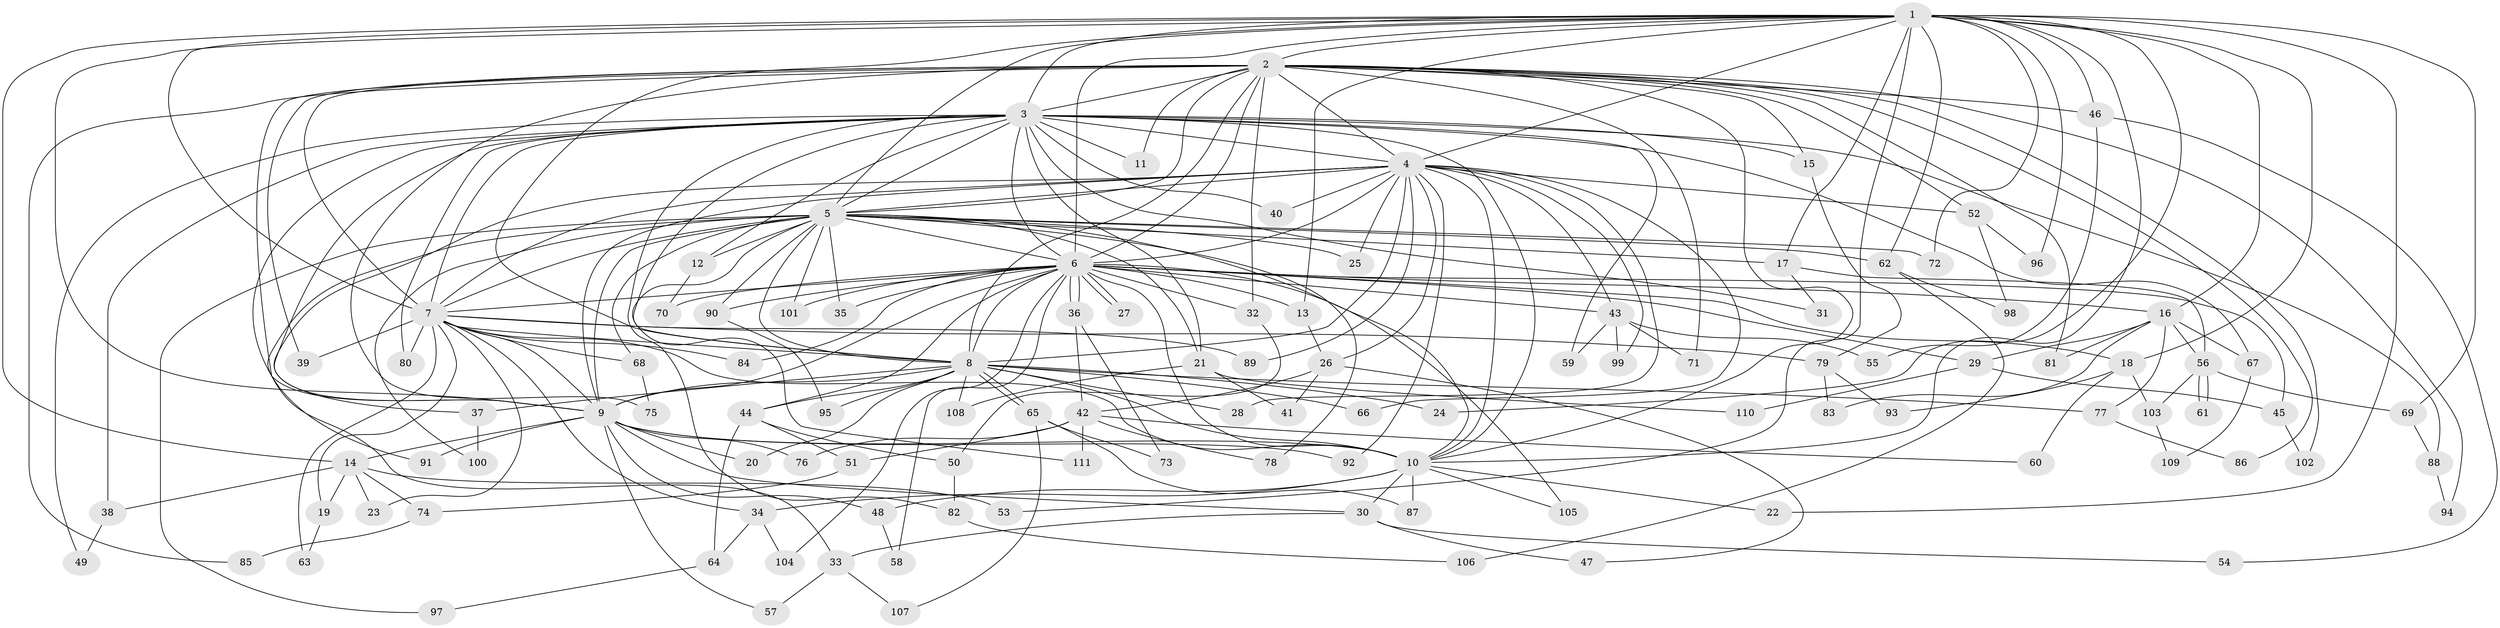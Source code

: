 // coarse degree distribution, {1: 0.42424242424242425, 2: 0.3939393939393939, 15: 0.030303030303030304, 3: 0.06060606060606061, 17: 0.030303030303030304, 19: 0.030303030303030304, 5: 0.030303030303030304}
// Generated by graph-tools (version 1.1) at 2025/49/03/04/25 21:49:27]
// undirected, 111 vertices, 247 edges
graph export_dot {
graph [start="1"]
  node [color=gray90,style=filled];
  1;
  2;
  3;
  4;
  5;
  6;
  7;
  8;
  9;
  10;
  11;
  12;
  13;
  14;
  15;
  16;
  17;
  18;
  19;
  20;
  21;
  22;
  23;
  24;
  25;
  26;
  27;
  28;
  29;
  30;
  31;
  32;
  33;
  34;
  35;
  36;
  37;
  38;
  39;
  40;
  41;
  42;
  43;
  44;
  45;
  46;
  47;
  48;
  49;
  50;
  51;
  52;
  53;
  54;
  55;
  56;
  57;
  58;
  59;
  60;
  61;
  62;
  63;
  64;
  65;
  66;
  67;
  68;
  69;
  70;
  71;
  72;
  73;
  74;
  75;
  76;
  77;
  78;
  79;
  80;
  81;
  82;
  83;
  84;
  85;
  86;
  87;
  88;
  89;
  90;
  91;
  92;
  93;
  94;
  95;
  96;
  97;
  98;
  99;
  100;
  101;
  102;
  103;
  104;
  105;
  106;
  107;
  108;
  109;
  110;
  111;
  1 -- 2;
  1 -- 3;
  1 -- 4;
  1 -- 5;
  1 -- 6;
  1 -- 7;
  1 -- 8;
  1 -- 9;
  1 -- 10;
  1 -- 13;
  1 -- 14;
  1 -- 16;
  1 -- 17;
  1 -- 18;
  1 -- 22;
  1 -- 24;
  1 -- 46;
  1 -- 53;
  1 -- 62;
  1 -- 69;
  1 -- 72;
  1 -- 96;
  2 -- 3;
  2 -- 4;
  2 -- 5;
  2 -- 6;
  2 -- 7;
  2 -- 8;
  2 -- 9;
  2 -- 10;
  2 -- 11;
  2 -- 15;
  2 -- 32;
  2 -- 39;
  2 -- 46;
  2 -- 52;
  2 -- 71;
  2 -- 75;
  2 -- 81;
  2 -- 85;
  2 -- 86;
  2 -- 94;
  2 -- 102;
  3 -- 4;
  3 -- 5;
  3 -- 6;
  3 -- 7;
  3 -- 8;
  3 -- 9;
  3 -- 10;
  3 -- 11;
  3 -- 12;
  3 -- 15;
  3 -- 21;
  3 -- 31;
  3 -- 38;
  3 -- 40;
  3 -- 49;
  3 -- 59;
  3 -- 67;
  3 -- 80;
  3 -- 82;
  3 -- 88;
  3 -- 91;
  4 -- 5;
  4 -- 6;
  4 -- 7;
  4 -- 8;
  4 -- 9;
  4 -- 10;
  4 -- 25;
  4 -- 26;
  4 -- 28;
  4 -- 37;
  4 -- 40;
  4 -- 43;
  4 -- 52;
  4 -- 66;
  4 -- 89;
  4 -- 92;
  4 -- 99;
  5 -- 6;
  5 -- 7;
  5 -- 8;
  5 -- 9;
  5 -- 10;
  5 -- 12;
  5 -- 17;
  5 -- 21;
  5 -- 25;
  5 -- 33;
  5 -- 35;
  5 -- 62;
  5 -- 68;
  5 -- 72;
  5 -- 78;
  5 -- 90;
  5 -- 97;
  5 -- 100;
  5 -- 101;
  5 -- 111;
  6 -- 7;
  6 -- 8;
  6 -- 9;
  6 -- 10;
  6 -- 13;
  6 -- 16;
  6 -- 18;
  6 -- 27;
  6 -- 27;
  6 -- 29;
  6 -- 32;
  6 -- 35;
  6 -- 36;
  6 -- 36;
  6 -- 43;
  6 -- 44;
  6 -- 45;
  6 -- 58;
  6 -- 70;
  6 -- 84;
  6 -- 90;
  6 -- 101;
  6 -- 104;
  6 -- 105;
  7 -- 8;
  7 -- 9;
  7 -- 10;
  7 -- 19;
  7 -- 23;
  7 -- 34;
  7 -- 39;
  7 -- 63;
  7 -- 68;
  7 -- 79;
  7 -- 80;
  7 -- 84;
  7 -- 89;
  8 -- 9;
  8 -- 10;
  8 -- 20;
  8 -- 24;
  8 -- 28;
  8 -- 37;
  8 -- 44;
  8 -- 65;
  8 -- 65;
  8 -- 66;
  8 -- 77;
  8 -- 95;
  8 -- 108;
  9 -- 10;
  9 -- 14;
  9 -- 20;
  9 -- 30;
  9 -- 48;
  9 -- 57;
  9 -- 76;
  9 -- 91;
  9 -- 92;
  10 -- 22;
  10 -- 30;
  10 -- 34;
  10 -- 48;
  10 -- 87;
  10 -- 105;
  12 -- 70;
  13 -- 26;
  14 -- 19;
  14 -- 23;
  14 -- 38;
  14 -- 53;
  14 -- 74;
  15 -- 79;
  16 -- 29;
  16 -- 56;
  16 -- 67;
  16 -- 77;
  16 -- 81;
  16 -- 83;
  17 -- 31;
  17 -- 56;
  18 -- 60;
  18 -- 93;
  18 -- 103;
  19 -- 63;
  21 -- 41;
  21 -- 108;
  21 -- 110;
  26 -- 41;
  26 -- 42;
  26 -- 47;
  29 -- 45;
  29 -- 110;
  30 -- 33;
  30 -- 47;
  30 -- 54;
  32 -- 50;
  33 -- 57;
  33 -- 107;
  34 -- 64;
  34 -- 104;
  36 -- 42;
  36 -- 73;
  37 -- 100;
  38 -- 49;
  42 -- 51;
  42 -- 60;
  42 -- 76;
  42 -- 78;
  42 -- 111;
  43 -- 55;
  43 -- 59;
  43 -- 71;
  43 -- 99;
  44 -- 50;
  44 -- 51;
  44 -- 64;
  45 -- 102;
  46 -- 54;
  46 -- 55;
  48 -- 58;
  50 -- 82;
  51 -- 74;
  52 -- 96;
  52 -- 98;
  56 -- 61;
  56 -- 61;
  56 -- 69;
  56 -- 103;
  62 -- 98;
  62 -- 106;
  64 -- 97;
  65 -- 73;
  65 -- 87;
  65 -- 107;
  67 -- 109;
  68 -- 75;
  69 -- 88;
  74 -- 85;
  77 -- 86;
  79 -- 83;
  79 -- 93;
  82 -- 106;
  88 -- 94;
  90 -- 95;
  103 -- 109;
}
